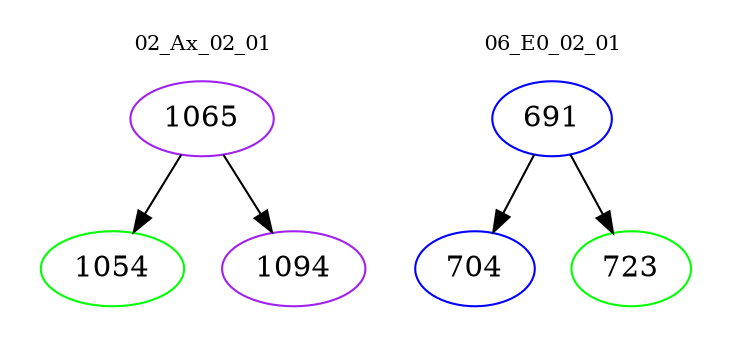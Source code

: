 digraph{
subgraph cluster_0 {
color = white
label = "02_Ax_02_01";
fontsize=10;
T0_1065 [label="1065", color="purple"]
T0_1065 -> T0_1054 [color="black"]
T0_1054 [label="1054", color="green"]
T0_1065 -> T0_1094 [color="black"]
T0_1094 [label="1094", color="purple"]
}
subgraph cluster_1 {
color = white
label = "06_E0_02_01";
fontsize=10;
T1_691 [label="691", color="blue"]
T1_691 -> T1_704 [color="black"]
T1_704 [label="704", color="blue"]
T1_691 -> T1_723 [color="black"]
T1_723 [label="723", color="green"]
}
}
